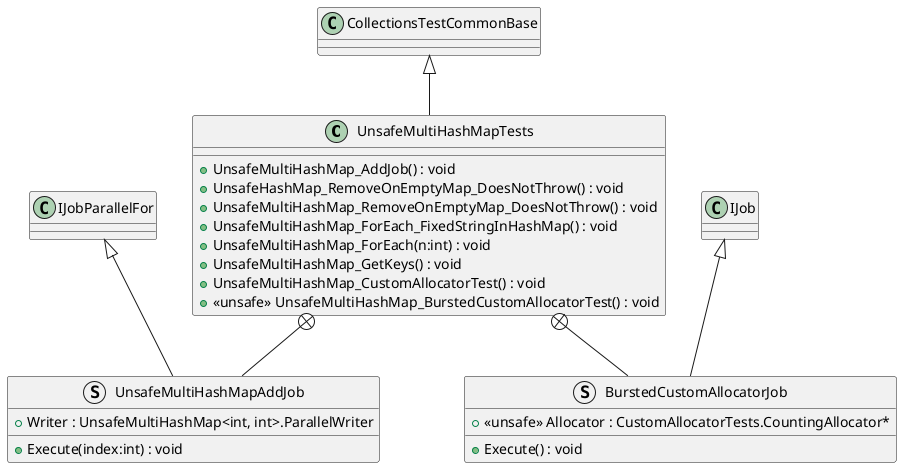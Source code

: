 @startuml
class UnsafeMultiHashMapTests {
    + UnsafeMultiHashMap_AddJob() : void
    + UnsafeHashMap_RemoveOnEmptyMap_DoesNotThrow() : void
    + UnsafeMultiHashMap_RemoveOnEmptyMap_DoesNotThrow() : void
    + UnsafeMultiHashMap_ForEach_FixedStringInHashMap() : void
    + UnsafeMultiHashMap_ForEach(n:int) : void
    + UnsafeMultiHashMap_GetKeys() : void
    + UnsafeMultiHashMap_CustomAllocatorTest() : void
    + <<unsafe>> UnsafeMultiHashMap_BurstedCustomAllocatorTest() : void
}
struct UnsafeMultiHashMapAddJob {
    + Writer : UnsafeMultiHashMap<int, int>.ParallelWriter
    + Execute(index:int) : void
}
struct BurstedCustomAllocatorJob {
    + <<unsafe>> Allocator : CustomAllocatorTests.CountingAllocator*
    + Execute() : void
}
CollectionsTestCommonBase <|-- UnsafeMultiHashMapTests
UnsafeMultiHashMapTests +-- UnsafeMultiHashMapAddJob
IJobParallelFor <|-- UnsafeMultiHashMapAddJob
UnsafeMultiHashMapTests +-- BurstedCustomAllocatorJob
IJob <|-- BurstedCustomAllocatorJob
@enduml
